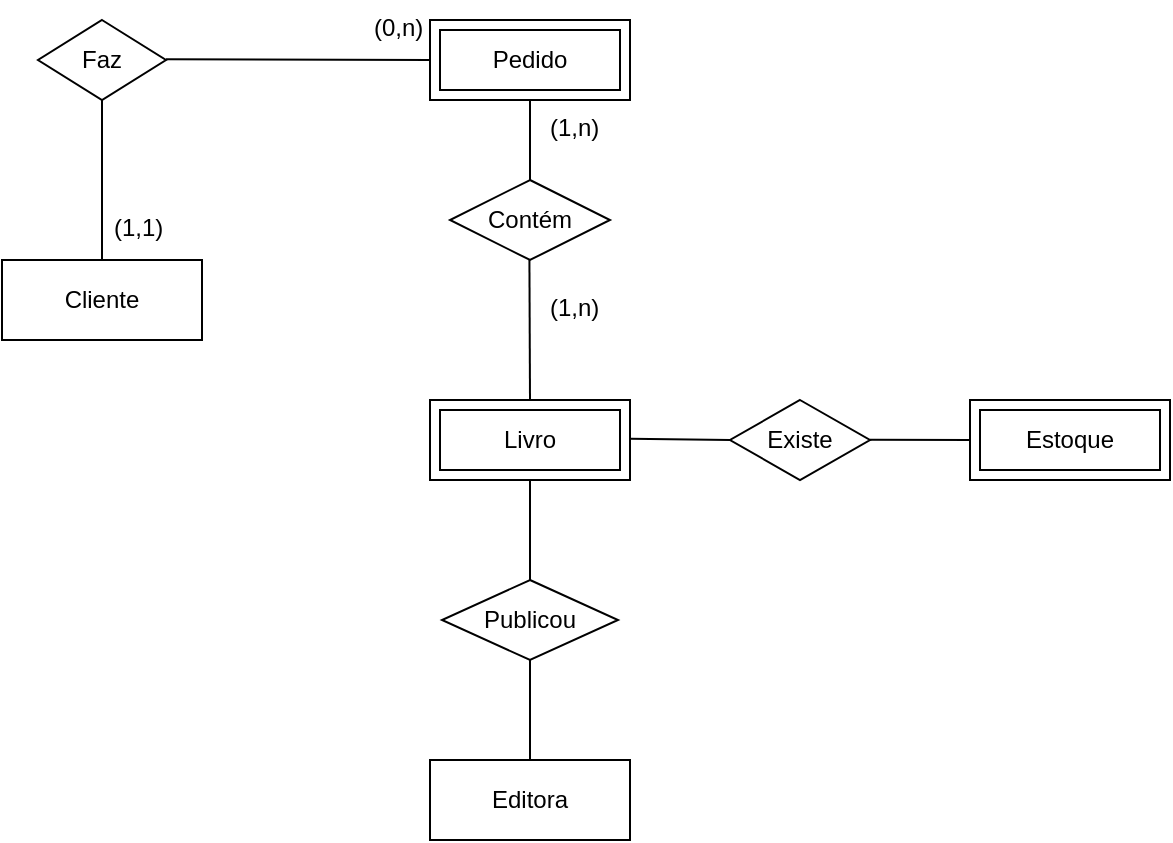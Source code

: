 <mxfile version="21.1.2" type="device">
  <diagram name="Página-1" id="26GshIzDhwOKGMXEyckr">
    <mxGraphModel dx="875" dy="444" grid="1" gridSize="10" guides="1" tooltips="1" connect="1" arrows="1" fold="1" page="1" pageScale="1" pageWidth="827" pageHeight="1169" math="0" shadow="0">
      <root>
        <mxCell id="0" />
        <mxCell id="1" parent="0" />
        <mxCell id="6HoLt5H-F11o7DZx9XVm-1" value="Pedido" style="shape=ext;margin=3;double=1;whiteSpace=wrap;html=1;align=center;" vertex="1" parent="1">
          <mxGeometry x="344" y="80" width="100" height="40" as="geometry" />
        </mxCell>
        <mxCell id="6HoLt5H-F11o7DZx9XVm-2" value="Cliente" style="whiteSpace=wrap;html=1;align=center;" vertex="1" parent="1">
          <mxGeometry x="130" y="200" width="100" height="40" as="geometry" />
        </mxCell>
        <mxCell id="6HoLt5H-F11o7DZx9XVm-3" value="Estoque" style="shape=ext;margin=3;double=1;whiteSpace=wrap;html=1;align=center;" vertex="1" parent="1">
          <mxGeometry x="614" y="270" width="100" height="40" as="geometry" />
        </mxCell>
        <mxCell id="6HoLt5H-F11o7DZx9XVm-4" value="Editora" style="whiteSpace=wrap;html=1;align=center;" vertex="1" parent="1">
          <mxGeometry x="344" y="450" width="100" height="40" as="geometry" />
        </mxCell>
        <mxCell id="6HoLt5H-F11o7DZx9XVm-5" value="Livro" style="shape=ext;margin=3;double=1;whiteSpace=wrap;html=1;align=center;direction=west;" vertex="1" parent="1">
          <mxGeometry x="344" y="270" width="100" height="40" as="geometry" />
        </mxCell>
        <mxCell id="6HoLt5H-F11o7DZx9XVm-6" value="Faz" style="shape=rhombus;perimeter=rhombusPerimeter;whiteSpace=wrap;html=1;align=center;" vertex="1" parent="1">
          <mxGeometry x="148" y="80" width="64" height="40" as="geometry" />
        </mxCell>
        <mxCell id="6HoLt5H-F11o7DZx9XVm-7" value="Existe" style="shape=rhombus;perimeter=rhombusPerimeter;whiteSpace=wrap;html=1;align=center;" vertex="1" parent="1">
          <mxGeometry x="494" y="270" width="70" height="40" as="geometry" />
        </mxCell>
        <mxCell id="6HoLt5H-F11o7DZx9XVm-16" value="" style="endArrow=none;html=1;rounded=0;exitX=0.5;exitY=0;exitDx=0;exitDy=0;entryX=0.5;entryY=1;entryDx=0;entryDy=0;" edge="1" parent="1" source="6HoLt5H-F11o7DZx9XVm-2" target="6HoLt5H-F11o7DZx9XVm-6">
          <mxGeometry relative="1" as="geometry">
            <mxPoint x="148" y="120" as="sourcePoint" />
            <mxPoint x="218" y="120.42" as="targetPoint" />
          </mxGeometry>
        </mxCell>
        <mxCell id="6HoLt5H-F11o7DZx9XVm-17" value="" style="endArrow=none;html=1;rounded=0;entryX=0;entryY=0.5;entryDx=0;entryDy=0;" edge="1" parent="1" target="6HoLt5H-F11o7DZx9XVm-1">
          <mxGeometry relative="1" as="geometry">
            <mxPoint x="212" y="99.58" as="sourcePoint" />
            <mxPoint x="258" y="99.58" as="targetPoint" />
          </mxGeometry>
        </mxCell>
        <mxCell id="6HoLt5H-F11o7DZx9XVm-20" value="" style="endArrow=none;html=1;rounded=0;" edge="1" parent="1">
          <mxGeometry relative="1" as="geometry">
            <mxPoint x="444" y="289.41" as="sourcePoint" />
            <mxPoint x="494" y="290" as="targetPoint" />
          </mxGeometry>
        </mxCell>
        <mxCell id="6HoLt5H-F11o7DZx9XVm-21" value="" style="endArrow=none;html=1;rounded=0;entryX=0;entryY=0.5;entryDx=0;entryDy=0;" edge="1" parent="1" target="6HoLt5H-F11o7DZx9XVm-3">
          <mxGeometry relative="1" as="geometry">
            <mxPoint x="564" y="289.86" as="sourcePoint" />
            <mxPoint x="724" y="289.86" as="targetPoint" />
          </mxGeometry>
        </mxCell>
        <mxCell id="6HoLt5H-F11o7DZx9XVm-22" value="Contém" style="shape=rhombus;perimeter=rhombusPerimeter;whiteSpace=wrap;html=1;align=center;" vertex="1" parent="1">
          <mxGeometry x="354" y="160" width="80" height="40" as="geometry" />
        </mxCell>
        <mxCell id="6HoLt5H-F11o7DZx9XVm-24" value="Publicou" style="shape=rhombus;perimeter=rhombusPerimeter;whiteSpace=wrap;html=1;align=center;" vertex="1" parent="1">
          <mxGeometry x="350" y="360" width="88" height="40" as="geometry" />
        </mxCell>
        <mxCell id="6HoLt5H-F11o7DZx9XVm-26" value="" style="endArrow=none;html=1;rounded=0;entryX=0.5;entryY=0;entryDx=0;entryDy=0;exitX=0.5;exitY=1;exitDx=0;exitDy=0;" edge="1" parent="1" source="6HoLt5H-F11o7DZx9XVm-1" target="6HoLt5H-F11o7DZx9XVm-22">
          <mxGeometry relative="1" as="geometry">
            <mxPoint x="390" y="120" as="sourcePoint" />
            <mxPoint x="550" y="120" as="targetPoint" />
          </mxGeometry>
        </mxCell>
        <mxCell id="6HoLt5H-F11o7DZx9XVm-27" value="" style="endArrow=none;html=1;rounded=0;entryX=0.5;entryY=1;entryDx=0;entryDy=0;exitX=0.5;exitY=1;exitDx=0;exitDy=0;" edge="1" parent="1" target="6HoLt5H-F11o7DZx9XVm-5">
          <mxGeometry relative="1" as="geometry">
            <mxPoint x="393.71" y="200" as="sourcePoint" />
            <mxPoint x="393.71" y="240" as="targetPoint" />
          </mxGeometry>
        </mxCell>
        <mxCell id="6HoLt5H-F11o7DZx9XVm-28" value="" style="endArrow=none;html=1;rounded=0;exitX=0.5;exitY=0;exitDx=0;exitDy=0;entryX=0.5;entryY=0;entryDx=0;entryDy=0;" edge="1" parent="1" source="6HoLt5H-F11o7DZx9XVm-5" target="6HoLt5H-F11o7DZx9XVm-24">
          <mxGeometry relative="1" as="geometry">
            <mxPoint x="400" y="300" as="sourcePoint" />
            <mxPoint x="394" y="350" as="targetPoint" />
          </mxGeometry>
        </mxCell>
        <mxCell id="6HoLt5H-F11o7DZx9XVm-29" value="" style="endArrow=none;html=1;rounded=0;entryX=0.5;entryY=0;entryDx=0;entryDy=0;exitX=0.5;exitY=1;exitDx=0;exitDy=0;" edge="1" parent="1" source="6HoLt5H-F11o7DZx9XVm-24" target="6HoLt5H-F11o7DZx9XVm-4">
          <mxGeometry relative="1" as="geometry">
            <mxPoint x="400" y="410" as="sourcePoint" />
            <mxPoint x="560" y="430" as="targetPoint" />
          </mxGeometry>
        </mxCell>
        <mxCell id="6HoLt5H-F11o7DZx9XVm-30" value="(1,1)" style="text;strokeColor=none;fillColor=none;spacingLeft=4;spacingRight=4;overflow=hidden;rotatable=0;points=[[0,0.5],[1,0.5]];portConstraint=eastwest;fontSize=12;whiteSpace=wrap;html=1;" vertex="1" parent="1">
          <mxGeometry x="180" y="170" width="40" height="30" as="geometry" />
        </mxCell>
        <mxCell id="6HoLt5H-F11o7DZx9XVm-31" value="(0,n)" style="text;strokeColor=none;fillColor=none;spacingLeft=4;spacingRight=4;overflow=hidden;rotatable=0;points=[[0,0.5],[1,0.5]];portConstraint=eastwest;fontSize=12;whiteSpace=wrap;html=1;" vertex="1" parent="1">
          <mxGeometry x="310" y="70" width="40" height="30" as="geometry" />
        </mxCell>
        <mxCell id="6HoLt5H-F11o7DZx9XVm-32" value="(1,n)" style="text;strokeColor=none;fillColor=none;spacingLeft=4;spacingRight=4;overflow=hidden;rotatable=0;points=[[0,0.5],[1,0.5]];portConstraint=eastwest;fontSize=12;whiteSpace=wrap;html=1;" vertex="1" parent="1">
          <mxGeometry x="398" y="120" width="40" height="30" as="geometry" />
        </mxCell>
        <mxCell id="6HoLt5H-F11o7DZx9XVm-33" value="(1,n)" style="text;strokeColor=none;fillColor=none;spacingLeft=4;spacingRight=4;overflow=hidden;rotatable=0;points=[[0,0.5],[1,0.5]];portConstraint=eastwest;fontSize=12;whiteSpace=wrap;html=1;" vertex="1" parent="1">
          <mxGeometry x="398" y="210" width="40" height="30" as="geometry" />
        </mxCell>
      </root>
    </mxGraphModel>
  </diagram>
</mxfile>
